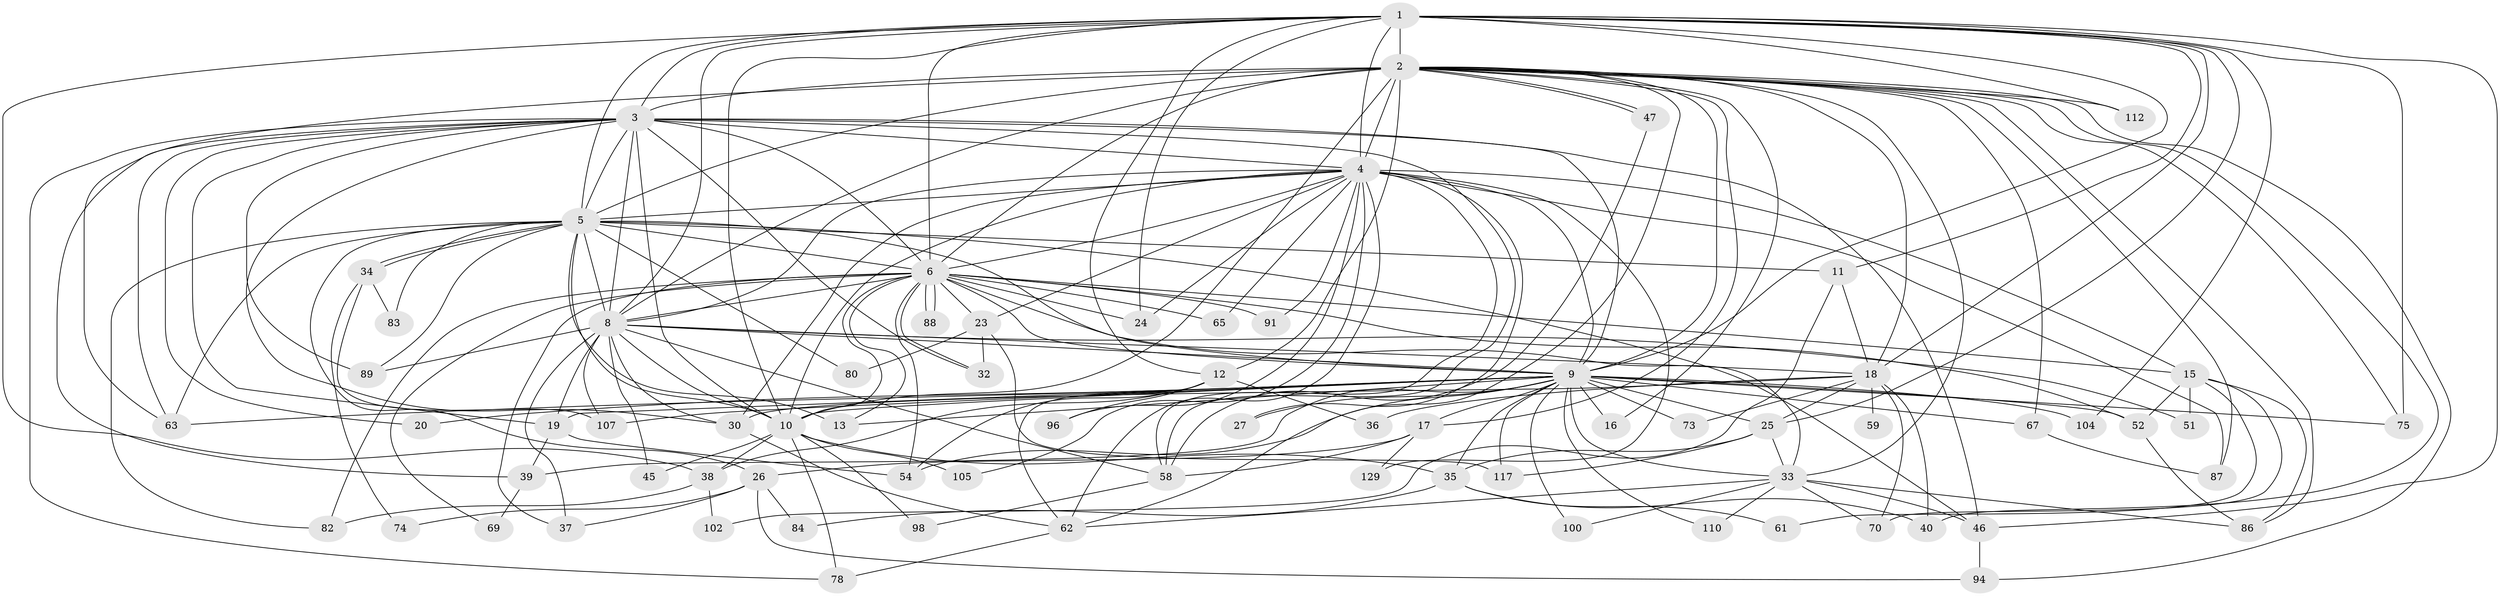 // original degree distribution, {20: 0.00684931506849315, 19: 0.00684931506849315, 30: 0.00684931506849315, 24: 0.00684931506849315, 21: 0.00684931506849315, 27: 0.00684931506849315, 23: 0.00684931506849315, 18: 0.00684931506849315, 33: 0.00684931506849315, 17: 0.00684931506849315, 4: 0.08904109589041095, 7: 0.0136986301369863, 3: 0.21232876712328766, 12: 0.00684931506849315, 2: 0.5136986301369864, 5: 0.0547945205479452, 11: 0.00684931506849315, 6: 0.03424657534246575}
// Generated by graph-tools (version 1.1) at 2025/17/03/04/25 18:17:29]
// undirected, 73 vertices, 203 edges
graph export_dot {
graph [start="1"]
  node [color=gray90,style=filled];
  1;
  2 [super="+7"];
  3 [super="+29+133+134+144+136+64+31+44+28+103+115+43"];
  4 [super="+118+41+108"];
  5 [super="+56+76"];
  6 [super="+53+85"];
  8 [super="+49"];
  9 [super="+22+57+14"];
  10;
  11;
  12;
  13;
  15;
  16;
  17;
  18 [super="+21"];
  19;
  20;
  23;
  24;
  25;
  26;
  27;
  30 [super="+42"];
  32 [super="+99"];
  33 [super="+120"];
  34;
  35 [super="+79"];
  36;
  37 [super="+93"];
  38 [super="+71"];
  39;
  40 [super="+60"];
  45;
  46 [super="+66"];
  47;
  51;
  52 [super="+97"];
  54 [super="+72"];
  58 [super="+127"];
  59;
  61;
  62 [super="+101+81"];
  63 [super="+109"];
  65;
  67;
  69;
  70 [super="+145"];
  73 [super="+116"];
  74;
  75;
  78;
  80;
  82;
  83;
  84;
  86;
  87 [super="+143"];
  88;
  89;
  91;
  94 [super="+95"];
  96;
  98;
  100;
  102;
  104;
  105;
  107 [super="+137"];
  110;
  112;
  117 [super="+130"];
  129;
  1 -- 2 [weight=3];
  1 -- 3;
  1 -- 4;
  1 -- 5;
  1 -- 6;
  1 -- 8;
  1 -- 9;
  1 -- 10;
  1 -- 11;
  1 -- 12;
  1 -- 18;
  1 -- 24;
  1 -- 25;
  1 -- 75;
  1 -- 104;
  1 -- 112;
  1 -- 38;
  1 -- 46;
  2 -- 3 [weight=6];
  2 -- 4 [weight=3];
  2 -- 5 [weight=2];
  2 -- 6 [weight=2];
  2 -- 8 [weight=2];
  2 -- 9 [weight=2];
  2 -- 10 [weight=2];
  2 -- 16;
  2 -- 40;
  2 -- 47;
  2 -- 47;
  2 -- 87;
  2 -- 67;
  2 -- 75;
  2 -- 12;
  2 -- 17;
  2 -- 18 [weight=2];
  2 -- 86;
  2 -- 94;
  2 -- 33;
  2 -- 112;
  2 -- 63;
  2 -- 62;
  3 -- 4;
  3 -- 5 [weight=3];
  3 -- 6 [weight=3];
  3 -- 8 [weight=2];
  3 -- 9 [weight=4];
  3 -- 10 [weight=2];
  3 -- 19;
  3 -- 32;
  3 -- 46;
  3 -- 58;
  3 -- 63;
  3 -- 20;
  3 -- 78;
  3 -- 89;
  3 -- 39;
  3 -- 30;
  4 -- 5;
  4 -- 6 [weight=3];
  4 -- 8;
  4 -- 9 [weight=2];
  4 -- 10;
  4 -- 15;
  4 -- 23;
  4 -- 27;
  4 -- 30;
  4 -- 65;
  4 -- 91;
  4 -- 96;
  4 -- 105;
  4 -- 129;
  4 -- 58;
  4 -- 24;
  4 -- 62;
  4 -- 87;
  5 -- 6;
  5 -- 8 [weight=2];
  5 -- 9 [weight=3];
  5 -- 10;
  5 -- 11;
  5 -- 26;
  5 -- 34;
  5 -- 34;
  5 -- 46;
  5 -- 80;
  5 -- 89;
  5 -- 63;
  5 -- 82;
  5 -- 83;
  5 -- 13;
  6 -- 8;
  6 -- 9 [weight=2];
  6 -- 10;
  6 -- 13;
  6 -- 15;
  6 -- 23;
  6 -- 24;
  6 -- 32;
  6 -- 37;
  6 -- 54;
  6 -- 65;
  6 -- 69;
  6 -- 88;
  6 -- 88;
  6 -- 91;
  6 -- 52;
  6 -- 82;
  6 -- 33;
  8 -- 9;
  8 -- 10 [weight=2];
  8 -- 19;
  8 -- 37;
  8 -- 45;
  8 -- 51;
  8 -- 89;
  8 -- 107;
  8 -- 18;
  8 -- 58;
  8 -- 30;
  9 -- 10;
  9 -- 13;
  9 -- 17;
  9 -- 27;
  9 -- 35;
  9 -- 39;
  9 -- 52;
  9 -- 63;
  9 -- 67;
  9 -- 73 [weight=2];
  9 -- 75;
  9 -- 104;
  9 -- 107;
  9 -- 110;
  9 -- 117;
  9 -- 19;
  9 -- 25;
  9 -- 54;
  9 -- 33;
  9 -- 100;
  9 -- 16;
  9 -- 20;
  10 -- 35;
  10 -- 38;
  10 -- 45;
  10 -- 78;
  10 -- 98;
  10 -- 105;
  11 -- 18;
  11 -- 102;
  12 -- 36;
  12 -- 38;
  12 -- 54;
  12 -- 62;
  12 -- 96;
  15 -- 51;
  15 -- 52;
  15 -- 61;
  15 -- 70;
  15 -- 86;
  17 -- 26;
  17 -- 129;
  17 -- 58;
  18 -- 36;
  18 -- 70;
  18 -- 40;
  18 -- 73;
  18 -- 25;
  18 -- 59;
  18 -- 30;
  19 -- 39;
  19 -- 54;
  23 -- 80;
  23 -- 117;
  23 -- 32;
  25 -- 33;
  25 -- 117;
  25 -- 35;
  26 -- 74;
  26 -- 84;
  26 -- 94;
  26 -- 37;
  30 -- 62;
  33 -- 70;
  33 -- 100;
  33 -- 110;
  33 -- 86;
  33 -- 46;
  33 -- 62;
  34 -- 74;
  34 -- 83;
  34 -- 107;
  35 -- 61;
  35 -- 84;
  35 -- 40;
  38 -- 82;
  38 -- 102;
  39 -- 69;
  46 -- 94;
  47 -- 58;
  52 -- 86;
  58 -- 98;
  62 -- 78;
  67 -- 87;
}
